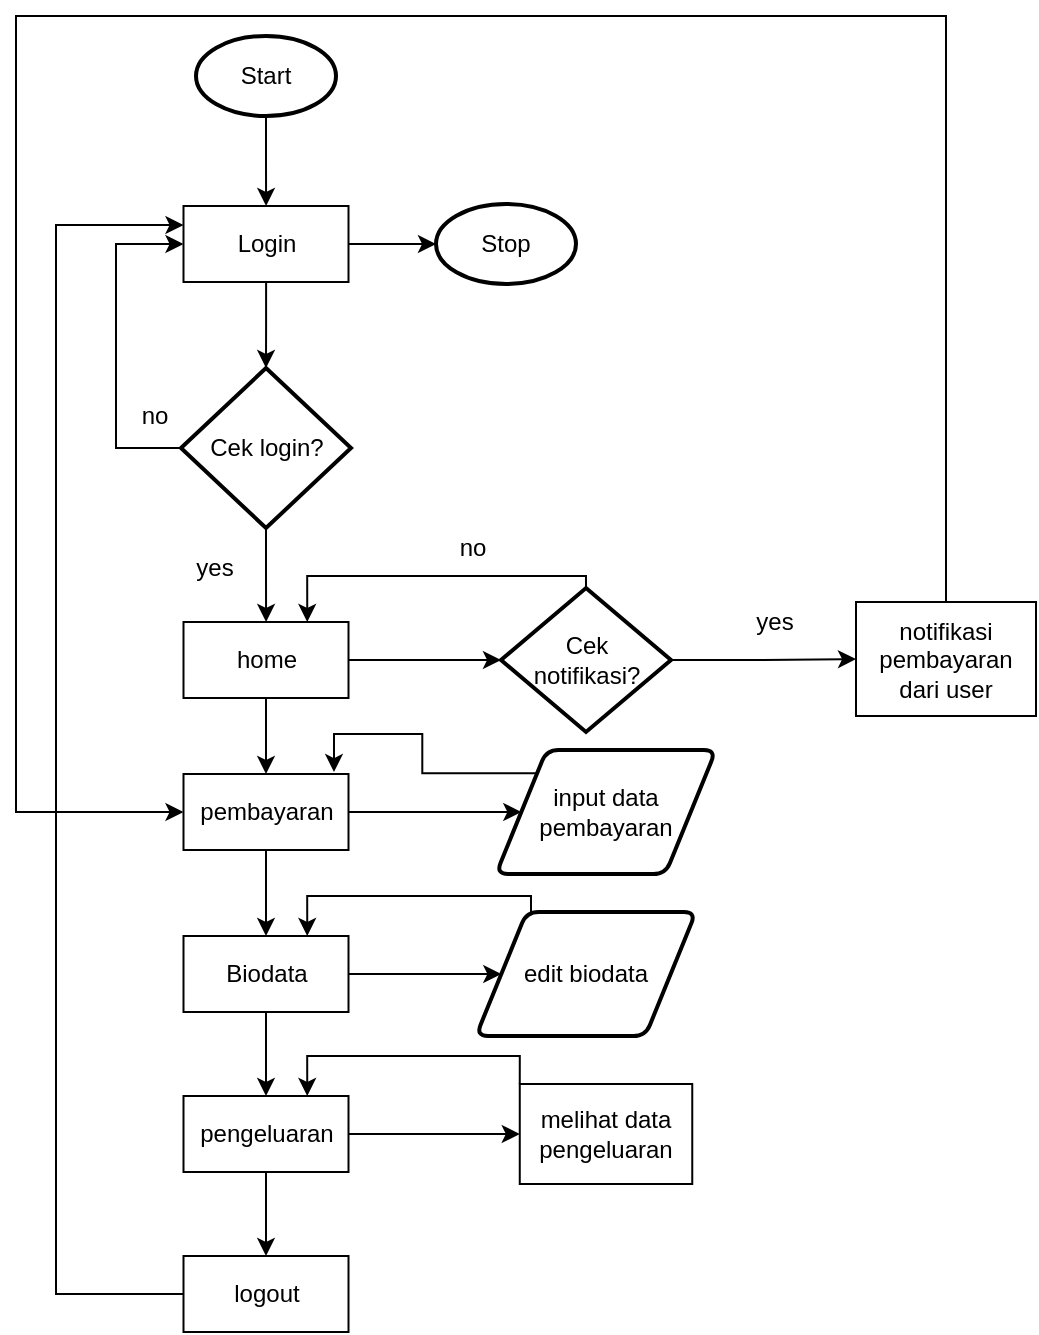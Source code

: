<mxfile version="12.8.1" type="device"><diagram id="C5RBs43oDa-KdzZeNtuy" name="Page-1"><mxGraphModel dx="1108" dy="479" grid="1" gridSize="10" guides="1" tooltips="1" connect="1" arrows="1" fold="1" page="1" pageScale="1" pageWidth="827" pageHeight="1169" math="0" shadow="0"><root><mxCell id="WIyWlLk6GJQsqaUBKTNV-0"/><mxCell id="WIyWlLk6GJQsqaUBKTNV-1" parent="WIyWlLk6GJQsqaUBKTNV-0"/><mxCell id="KHOEXjF2gYGAxF7AjPbU-5" value="" style="edgeStyle=orthogonalEdgeStyle;rounded=0;orthogonalLoop=1;jettySize=auto;html=1;" parent="WIyWlLk6GJQsqaUBKTNV-1" source="KHOEXjF2gYGAxF7AjPbU-3" target="KHOEXjF2gYGAxF7AjPbU-4" edge="1"><mxGeometry relative="1" as="geometry"/></mxCell><mxCell id="KHOEXjF2gYGAxF7AjPbU-3" value="Start" style="strokeWidth=2;html=1;shape=mxgraph.flowchart.start_1;whiteSpace=wrap;" parent="WIyWlLk6GJQsqaUBKTNV-1" vertex="1"><mxGeometry x="140" y="110" width="70" height="40" as="geometry"/></mxCell><mxCell id="KHOEXjF2gYGAxF7AjPbU-7" value="" style="edgeStyle=orthogonalEdgeStyle;rounded=0;orthogonalLoop=1;jettySize=auto;html=1;" parent="WIyWlLk6GJQsqaUBKTNV-1" source="KHOEXjF2gYGAxF7AjPbU-4" target="KHOEXjF2gYGAxF7AjPbU-6" edge="1"><mxGeometry relative="1" as="geometry"/></mxCell><mxCell id="cnSguDPMHmQK603voWWz-1" style="edgeStyle=orthogonalEdgeStyle;rounded=0;orthogonalLoop=1;jettySize=auto;html=1;exitX=1;exitY=0.5;exitDx=0;exitDy=0;entryX=0;entryY=0.5;entryDx=0;entryDy=0;entryPerimeter=0;" edge="1" parent="WIyWlLk6GJQsqaUBKTNV-1" source="KHOEXjF2gYGAxF7AjPbU-4" target="cnSguDPMHmQK603voWWz-0"><mxGeometry relative="1" as="geometry"/></mxCell><mxCell id="KHOEXjF2gYGAxF7AjPbU-4" value="Login" style="rounded=0;whiteSpace=wrap;html=1;" parent="WIyWlLk6GJQsqaUBKTNV-1" vertex="1"><mxGeometry x="133.75" y="195" width="82.5" height="38" as="geometry"/></mxCell><mxCell id="KHOEXjF2gYGAxF7AjPbU-8" style="edgeStyle=orthogonalEdgeStyle;rounded=0;orthogonalLoop=1;jettySize=auto;html=1;exitX=0;exitY=0.5;exitDx=0;exitDy=0;exitPerimeter=0;entryX=0;entryY=0.5;entryDx=0;entryDy=0;" parent="WIyWlLk6GJQsqaUBKTNV-1" source="KHOEXjF2gYGAxF7AjPbU-6" target="KHOEXjF2gYGAxF7AjPbU-4" edge="1"><mxGeometry relative="1" as="geometry"><Array as="points"><mxPoint x="100" y="316"/><mxPoint x="100" y="214"/></Array></mxGeometry></mxCell><mxCell id="KHOEXjF2gYGAxF7AjPbU-12" value="" style="edgeStyle=orthogonalEdgeStyle;rounded=0;orthogonalLoop=1;jettySize=auto;html=1;" parent="WIyWlLk6GJQsqaUBKTNV-1" source="KHOEXjF2gYGAxF7AjPbU-6" target="KHOEXjF2gYGAxF7AjPbU-11" edge="1"><mxGeometry relative="1" as="geometry"/></mxCell><mxCell id="KHOEXjF2gYGAxF7AjPbU-6" value="Cek login?" style="strokeWidth=2;html=1;shape=mxgraph.flowchart.decision;whiteSpace=wrap;" parent="WIyWlLk6GJQsqaUBKTNV-1" vertex="1"><mxGeometry x="132.5" y="276" width="85" height="80" as="geometry"/></mxCell><mxCell id="KHOEXjF2gYGAxF7AjPbU-9" value="no" style="text;html=1;align=center;verticalAlign=middle;resizable=0;points=[];autosize=1;" parent="WIyWlLk6GJQsqaUBKTNV-1" vertex="1"><mxGeometry x="103.75" y="290" width="30" height="20" as="geometry"/></mxCell><mxCell id="KHOEXjF2gYGAxF7AjPbU-19" style="edgeStyle=orthogonalEdgeStyle;rounded=0;orthogonalLoop=1;jettySize=auto;html=1;exitX=0.5;exitY=1;exitDx=0;exitDy=0;entryX=0.5;entryY=0;entryDx=0;entryDy=0;" parent="WIyWlLk6GJQsqaUBKTNV-1" source="KHOEXjF2gYGAxF7AjPbU-11" target="KHOEXjF2gYGAxF7AjPbU-14" edge="1"><mxGeometry relative="1" as="geometry"/></mxCell><mxCell id="cnSguDPMHmQK603voWWz-4" style="edgeStyle=orthogonalEdgeStyle;rounded=0;orthogonalLoop=1;jettySize=auto;html=1;exitX=1;exitY=0.5;exitDx=0;exitDy=0;entryX=0;entryY=0.5;entryDx=0;entryDy=0;entryPerimeter=0;" edge="1" parent="WIyWlLk6GJQsqaUBKTNV-1" source="KHOEXjF2gYGAxF7AjPbU-11" target="cnSguDPMHmQK603voWWz-2"><mxGeometry relative="1" as="geometry"/></mxCell><mxCell id="KHOEXjF2gYGAxF7AjPbU-11" value="home" style="rounded=0;whiteSpace=wrap;html=1;" parent="WIyWlLk6GJQsqaUBKTNV-1" vertex="1"><mxGeometry x="133.75" y="403" width="82.5" height="38" as="geometry"/></mxCell><mxCell id="KHOEXjF2gYGAxF7AjPbU-13" value="yes" style="text;html=1;align=center;verticalAlign=middle;resizable=0;points=[];autosize=1;" parent="WIyWlLk6GJQsqaUBKTNV-1" vertex="1"><mxGeometry x="133.75" y="366" width="30" height="20" as="geometry"/></mxCell><mxCell id="KHOEXjF2gYGAxF7AjPbU-22" style="edgeStyle=orthogonalEdgeStyle;rounded=0;orthogonalLoop=1;jettySize=auto;html=1;exitX=1;exitY=0.5;exitDx=0;exitDy=0;" parent="WIyWlLk6GJQsqaUBKTNV-1" source="KHOEXjF2gYGAxF7AjPbU-14" target="KHOEXjF2gYGAxF7AjPbU-21" edge="1"><mxGeometry relative="1" as="geometry"/></mxCell><mxCell id="KHOEXjF2gYGAxF7AjPbU-33" style="edgeStyle=orthogonalEdgeStyle;rounded=0;orthogonalLoop=1;jettySize=auto;html=1;exitX=0.5;exitY=1;exitDx=0;exitDy=0;entryX=0.5;entryY=0;entryDx=0;entryDy=0;" parent="WIyWlLk6GJQsqaUBKTNV-1" source="KHOEXjF2gYGAxF7AjPbU-14" target="KHOEXjF2gYGAxF7AjPbU-32" edge="1"><mxGeometry relative="1" as="geometry"/></mxCell><mxCell id="KHOEXjF2gYGAxF7AjPbU-14" value="pembayaran" style="rounded=0;whiteSpace=wrap;html=1;" parent="WIyWlLk6GJQsqaUBKTNV-1" vertex="1"><mxGeometry x="133.75" y="479" width="82.5" height="38" as="geometry"/></mxCell><mxCell id="KHOEXjF2gYGAxF7AjPbU-30" style="edgeStyle=orthogonalEdgeStyle;rounded=0;orthogonalLoop=1;jettySize=auto;html=1;exitX=0;exitY=0;exitDx=0;exitDy=0;entryX=0.912;entryY=-0.026;entryDx=0;entryDy=0;entryPerimeter=0;" parent="WIyWlLk6GJQsqaUBKTNV-1" source="KHOEXjF2gYGAxF7AjPbU-21" target="KHOEXjF2gYGAxF7AjPbU-14" edge="1"><mxGeometry relative="1" as="geometry"/></mxCell><mxCell id="KHOEXjF2gYGAxF7AjPbU-21" value="input data pembayaran" style="shape=parallelogram;html=1;strokeWidth=2;perimeter=parallelogramPerimeter;whiteSpace=wrap;rounded=1;arcSize=12;size=0.23;" parent="WIyWlLk6GJQsqaUBKTNV-1" vertex="1"><mxGeometry x="290" y="467" width="110" height="62" as="geometry"/></mxCell><mxCell id="KHOEXjF2gYGAxF7AjPbU-35" style="edgeStyle=orthogonalEdgeStyle;rounded=0;orthogonalLoop=1;jettySize=auto;html=1;exitX=1;exitY=0.5;exitDx=0;exitDy=0;entryX=0;entryY=0.5;entryDx=0;entryDy=0;" parent="WIyWlLk6GJQsqaUBKTNV-1" source="KHOEXjF2gYGAxF7AjPbU-32" target="KHOEXjF2gYGAxF7AjPbU-34" edge="1"><mxGeometry relative="1" as="geometry"/></mxCell><mxCell id="KHOEXjF2gYGAxF7AjPbU-38" style="edgeStyle=orthogonalEdgeStyle;rounded=0;orthogonalLoop=1;jettySize=auto;html=1;exitX=0.5;exitY=1;exitDx=0;exitDy=0;entryX=0.5;entryY=0;entryDx=0;entryDy=0;" parent="WIyWlLk6GJQsqaUBKTNV-1" source="KHOEXjF2gYGAxF7AjPbU-32" target="KHOEXjF2gYGAxF7AjPbU-37" edge="1"><mxGeometry relative="1" as="geometry"/></mxCell><mxCell id="KHOEXjF2gYGAxF7AjPbU-32" value="Biodata" style="rounded=0;whiteSpace=wrap;html=1;" parent="WIyWlLk6GJQsqaUBKTNV-1" vertex="1"><mxGeometry x="133.75" y="560" width="82.5" height="38" as="geometry"/></mxCell><mxCell id="KHOEXjF2gYGAxF7AjPbU-36" style="edgeStyle=orthogonalEdgeStyle;rounded=0;orthogonalLoop=1;jettySize=auto;html=1;exitX=0.25;exitY=0;exitDx=0;exitDy=0;entryX=0.75;entryY=0;entryDx=0;entryDy=0;" parent="WIyWlLk6GJQsqaUBKTNV-1" source="KHOEXjF2gYGAxF7AjPbU-34" target="KHOEXjF2gYGAxF7AjPbU-32" edge="1"><mxGeometry relative="1" as="geometry"><Array as="points"><mxPoint x="308" y="540"/><mxPoint x="196" y="540"/></Array></mxGeometry></mxCell><mxCell id="KHOEXjF2gYGAxF7AjPbU-34" value="edit biodata" style="shape=parallelogram;html=1;strokeWidth=2;perimeter=parallelogramPerimeter;whiteSpace=wrap;rounded=1;arcSize=12;size=0.23;" parent="WIyWlLk6GJQsqaUBKTNV-1" vertex="1"><mxGeometry x="280" y="548" width="110" height="62" as="geometry"/></mxCell><mxCell id="KHOEXjF2gYGAxF7AjPbU-43" style="edgeStyle=orthogonalEdgeStyle;rounded=0;orthogonalLoop=1;jettySize=auto;html=1;exitX=1;exitY=0.5;exitDx=0;exitDy=0;entryX=0;entryY=0.5;entryDx=0;entryDy=0;" parent="WIyWlLk6GJQsqaUBKTNV-1" source="KHOEXjF2gYGAxF7AjPbU-37" target="KHOEXjF2gYGAxF7AjPbU-41" edge="1"><mxGeometry relative="1" as="geometry"/></mxCell><mxCell id="KHOEXjF2gYGAxF7AjPbU-46" style="edgeStyle=orthogonalEdgeStyle;rounded=0;orthogonalLoop=1;jettySize=auto;html=1;exitX=0.5;exitY=1;exitDx=0;exitDy=0;entryX=0.5;entryY=0;entryDx=0;entryDy=0;" parent="WIyWlLk6GJQsqaUBKTNV-1" source="KHOEXjF2gYGAxF7AjPbU-37" target="KHOEXjF2gYGAxF7AjPbU-45" edge="1"><mxGeometry relative="1" as="geometry"/></mxCell><mxCell id="KHOEXjF2gYGAxF7AjPbU-37" value="pengeluaran" style="rounded=0;whiteSpace=wrap;html=1;" parent="WIyWlLk6GJQsqaUBKTNV-1" vertex="1"><mxGeometry x="133.75" y="640" width="82.5" height="38" as="geometry"/></mxCell><mxCell id="KHOEXjF2gYGAxF7AjPbU-44" style="edgeStyle=orthogonalEdgeStyle;rounded=0;orthogonalLoop=1;jettySize=auto;html=1;exitX=0;exitY=0;exitDx=0;exitDy=0;entryX=0.75;entryY=0;entryDx=0;entryDy=0;" parent="WIyWlLk6GJQsqaUBKTNV-1" source="KHOEXjF2gYGAxF7AjPbU-41" target="KHOEXjF2gYGAxF7AjPbU-37" edge="1"><mxGeometry relative="1" as="geometry"><Array as="points"><mxPoint x="302" y="620"/><mxPoint x="196" y="620"/></Array></mxGeometry></mxCell><mxCell id="KHOEXjF2gYGAxF7AjPbU-41" value="melihat data pengeluaran" style="rounded=0;whiteSpace=wrap;html=1;" parent="WIyWlLk6GJQsqaUBKTNV-1" vertex="1"><mxGeometry x="301.88" y="634" width="86.25" height="50" as="geometry"/></mxCell><mxCell id="KHOEXjF2gYGAxF7AjPbU-47" style="edgeStyle=orthogonalEdgeStyle;rounded=0;orthogonalLoop=1;jettySize=auto;html=1;exitX=0;exitY=0.5;exitDx=0;exitDy=0;entryX=0;entryY=0.25;entryDx=0;entryDy=0;" parent="WIyWlLk6GJQsqaUBKTNV-1" source="KHOEXjF2gYGAxF7AjPbU-45" target="KHOEXjF2gYGAxF7AjPbU-4" edge="1"><mxGeometry relative="1" as="geometry"><Array as="points"><mxPoint x="70" y="739"/><mxPoint x="70" y="205"/></Array></mxGeometry></mxCell><mxCell id="KHOEXjF2gYGAxF7AjPbU-45" value="logout" style="rounded=0;whiteSpace=wrap;html=1;" parent="WIyWlLk6GJQsqaUBKTNV-1" vertex="1"><mxGeometry x="133.75" y="720" width="82.5" height="38" as="geometry"/></mxCell><mxCell id="cnSguDPMHmQK603voWWz-0" value="Stop" style="strokeWidth=2;html=1;shape=mxgraph.flowchart.start_1;whiteSpace=wrap;" vertex="1" parent="WIyWlLk6GJQsqaUBKTNV-1"><mxGeometry x="260" y="194" width="70" height="40" as="geometry"/></mxCell><mxCell id="cnSguDPMHmQK603voWWz-5" style="edgeStyle=orthogonalEdgeStyle;rounded=0;orthogonalLoop=1;jettySize=auto;html=1;exitX=1;exitY=0.5;exitDx=0;exitDy=0;exitPerimeter=0;entryX=0;entryY=0.5;entryDx=0;entryDy=0;" edge="1" parent="WIyWlLk6GJQsqaUBKTNV-1" source="cnSguDPMHmQK603voWWz-2" target="cnSguDPMHmQK603voWWz-3"><mxGeometry relative="1" as="geometry"/></mxCell><mxCell id="cnSguDPMHmQK603voWWz-6" style="edgeStyle=orthogonalEdgeStyle;rounded=0;orthogonalLoop=1;jettySize=auto;html=1;exitX=0.5;exitY=0;exitDx=0;exitDy=0;exitPerimeter=0;entryX=0.75;entryY=0;entryDx=0;entryDy=0;" edge="1" parent="WIyWlLk6GJQsqaUBKTNV-1" source="cnSguDPMHmQK603voWWz-2" target="KHOEXjF2gYGAxF7AjPbU-11"><mxGeometry relative="1" as="geometry"><Array as="points"><mxPoint x="335" y="380"/><mxPoint x="196" y="380"/></Array></mxGeometry></mxCell><mxCell id="cnSguDPMHmQK603voWWz-2" value="&lt;div&gt;Cek &lt;br&gt;&lt;/div&gt;&lt;div&gt;notifikasi?&lt;/div&gt;" style="strokeWidth=2;html=1;shape=mxgraph.flowchart.decision;whiteSpace=wrap;" vertex="1" parent="WIyWlLk6GJQsqaUBKTNV-1"><mxGeometry x="292.5" y="386" width="85" height="72" as="geometry"/></mxCell><mxCell id="cnSguDPMHmQK603voWWz-9" style="edgeStyle=orthogonalEdgeStyle;rounded=0;orthogonalLoop=1;jettySize=auto;html=1;exitX=0.5;exitY=0;exitDx=0;exitDy=0;entryX=0;entryY=0.5;entryDx=0;entryDy=0;" edge="1" parent="WIyWlLk6GJQsqaUBKTNV-1" source="cnSguDPMHmQK603voWWz-3" target="KHOEXjF2gYGAxF7AjPbU-14"><mxGeometry relative="1" as="geometry"><Array as="points"><mxPoint x="515" y="100"/><mxPoint x="50" y="100"/><mxPoint x="50" y="498"/></Array></mxGeometry></mxCell><mxCell id="cnSguDPMHmQK603voWWz-3" value="notifikasi pembayaran dari user" style="rounded=0;whiteSpace=wrap;html=1;" vertex="1" parent="WIyWlLk6GJQsqaUBKTNV-1"><mxGeometry x="470" y="393" width="90" height="57" as="geometry"/></mxCell><mxCell id="cnSguDPMHmQK603voWWz-7" value="yes" style="text;html=1;align=center;verticalAlign=middle;resizable=0;points=[];autosize=1;" vertex="1" parent="WIyWlLk6GJQsqaUBKTNV-1"><mxGeometry x="414" y="393" width="30" height="20" as="geometry"/></mxCell><mxCell id="cnSguDPMHmQK603voWWz-8" value="no" style="text;html=1;align=center;verticalAlign=middle;resizable=0;points=[];autosize=1;" vertex="1" parent="WIyWlLk6GJQsqaUBKTNV-1"><mxGeometry x="262.5" y="356" width="30" height="20" as="geometry"/></mxCell></root></mxGraphModel></diagram></mxfile>